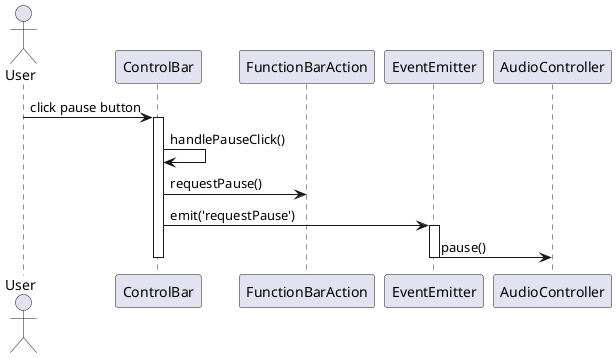 @startuml
actor User

User -> ControlBar: click pause button
activate ControlBar
ControlBar -> ControlBar: handlePauseClick()
ControlBar -> FunctionBarAction: requestPause()
ControlBar -> EventEmitter: emit('requestPause')
activate EventEmitter
EventEmitter -> AudioController: pause()
deactivate ControlBar
deactivate EventEmitter

@enduml
